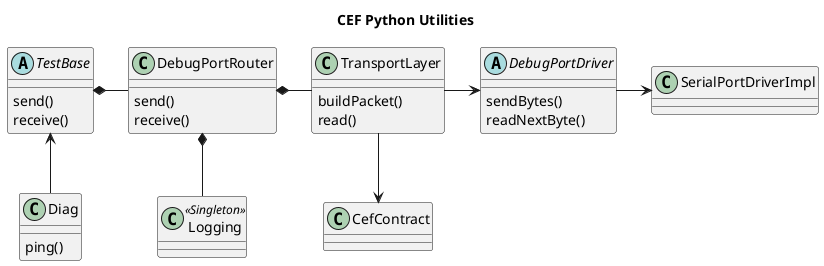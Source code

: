 @startuml
title CEF Python Utilities 

class CefContract
class SerialPortDriverImpl
abstract TestBase
class Diag
class DebugPortRouter
class TransportLayer
class Logging << Singleton >>
abstract DebugPortDriver

TestBase : send()
TestBase : receive()

DebugPortRouter : send()
DebugPortRouter : receive()

Diag : ping()

TransportLayer : buildPacket()
TransportLayer : read()

DebugPortDriver : sendBytes()
DebugPortDriver : readNextByte()

TestBase *- DebugPortRouter
TestBase <-- Diag
DebugPortRouter *- TransportLayer
DebugPortRouter *-- Logging
TransportLayer -> DebugPortDriver
TransportLayer --> CefContract
DebugPortDriver -> SerialPortDriverImpl


@enduml